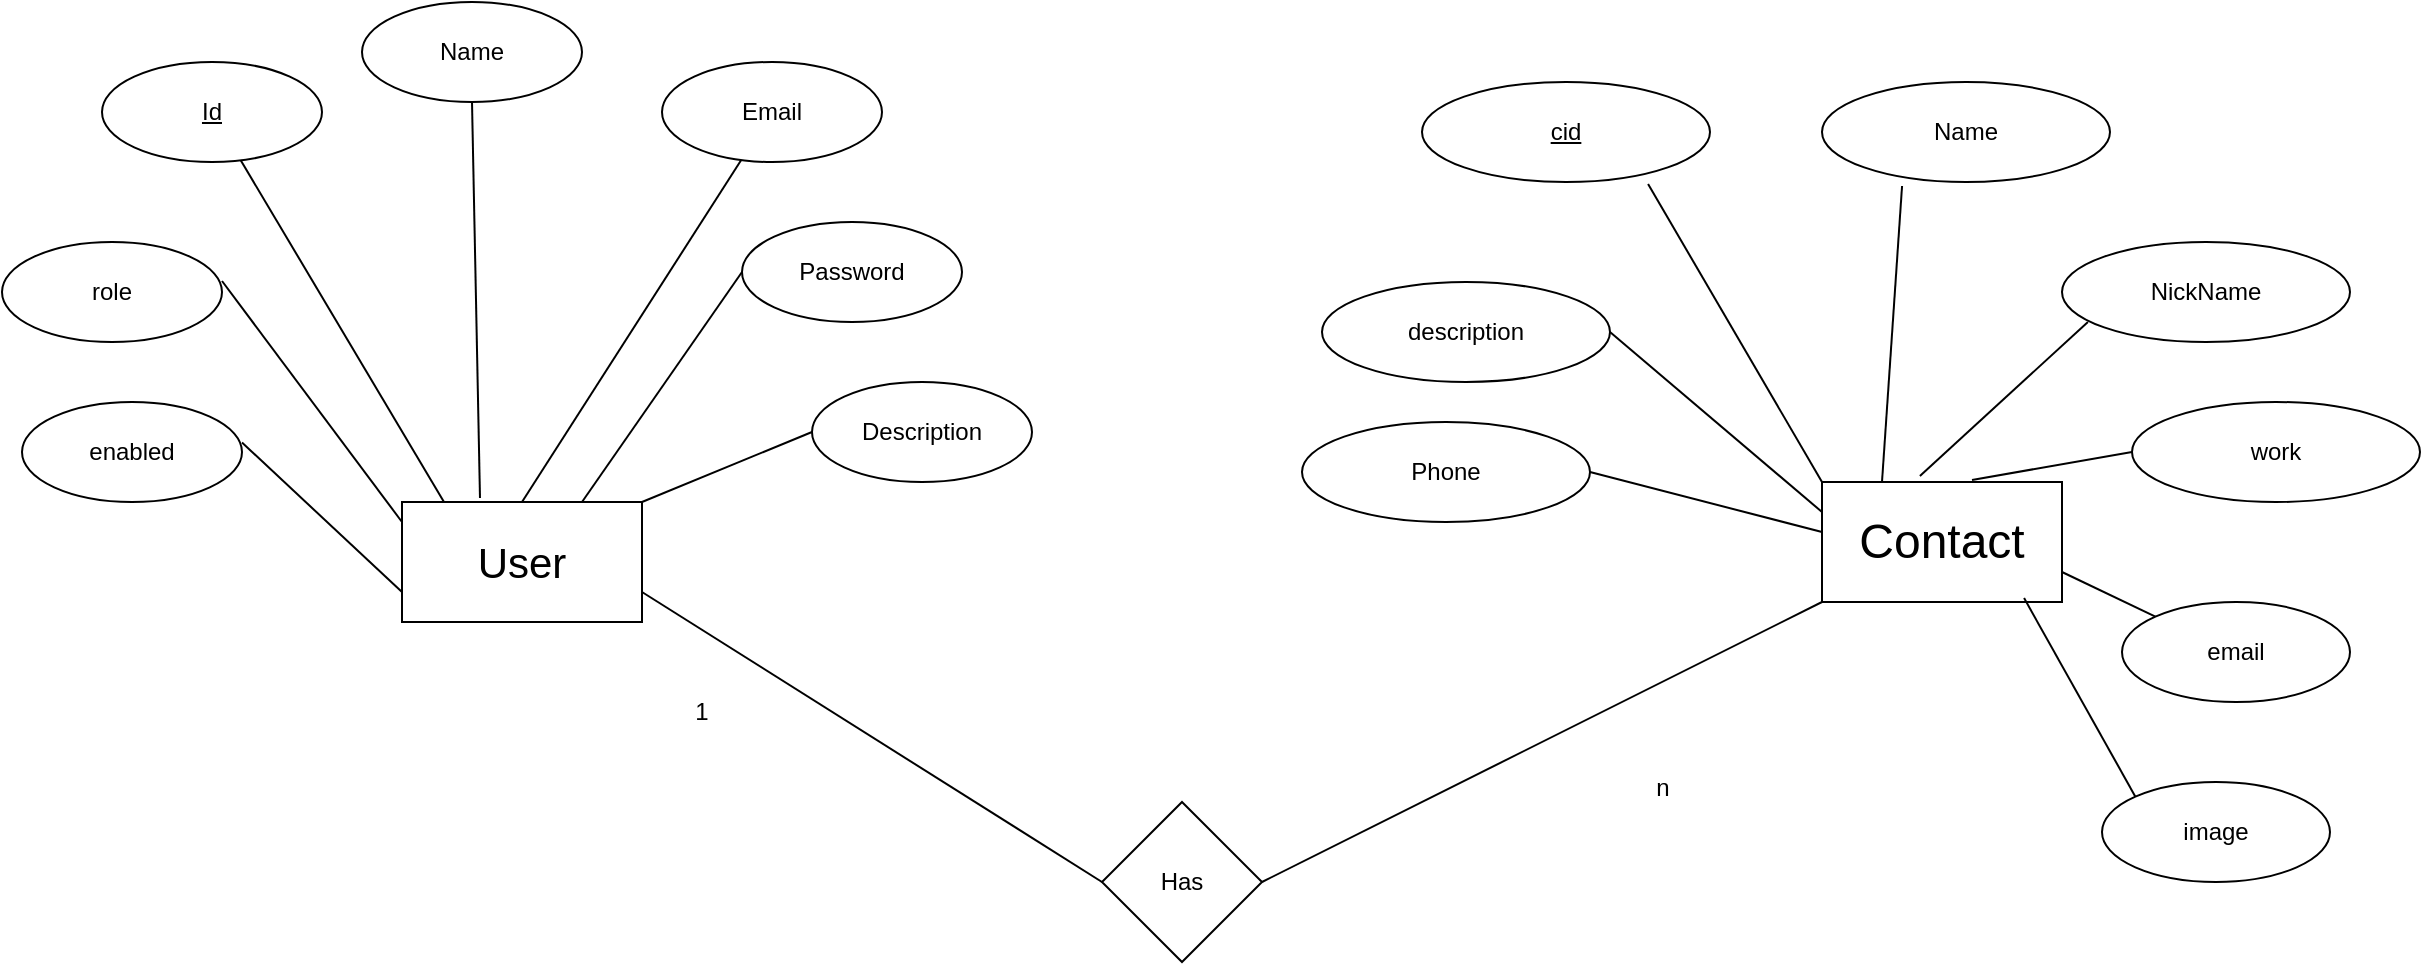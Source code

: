 <mxfile version="23.1.3" type="device">
  <diagram name="Page-1" id="l9skwRj4aN-c2F6VNhR4">
    <mxGraphModel dx="2284" dy="738" grid="1" gridSize="10" guides="1" tooltips="1" connect="1" arrows="1" fold="1" page="1" pageScale="1" pageWidth="850" pageHeight="1100" math="0" shadow="0">
      <root>
        <mxCell id="0" />
        <mxCell id="1" parent="0" />
        <mxCell id="P316yzqodgfWiT0RlaoM-1" value="&lt;font style=&quot;font-size: 21px;&quot;&gt;User&lt;/font&gt;" style="rounded=0;whiteSpace=wrap;html=1;" vertex="1" parent="1">
          <mxGeometry x="110" y="340" width="120" height="60" as="geometry" />
        </mxCell>
        <mxCell id="P316yzqodgfWiT0RlaoM-2" value="&lt;font style=&quot;font-size: 24px;&quot;&gt;Contact&lt;/font&gt;" style="rounded=0;whiteSpace=wrap;html=1;" vertex="1" parent="1">
          <mxGeometry x="820" y="330" width="120" height="60" as="geometry" />
        </mxCell>
        <mxCell id="P316yzqodgfWiT0RlaoM-4" value="&lt;u&gt;Id&lt;/u&gt;" style="ellipse;whiteSpace=wrap;html=1;" vertex="1" parent="1">
          <mxGeometry x="-40" y="120" width="110" height="50" as="geometry" />
        </mxCell>
        <mxCell id="P316yzqodgfWiT0RlaoM-5" value="role" style="ellipse;whiteSpace=wrap;html=1;" vertex="1" parent="1">
          <mxGeometry x="-90" y="210" width="110" height="50" as="geometry" />
        </mxCell>
        <mxCell id="P316yzqodgfWiT0RlaoM-7" value="Name" style="ellipse;whiteSpace=wrap;html=1;" vertex="1" parent="1">
          <mxGeometry x="90" y="90" width="110" height="50" as="geometry" />
        </mxCell>
        <mxCell id="P316yzqodgfWiT0RlaoM-8" value="Email" style="ellipse;whiteSpace=wrap;html=1;" vertex="1" parent="1">
          <mxGeometry x="240" y="120" width="110" height="50" as="geometry" />
        </mxCell>
        <mxCell id="P316yzqodgfWiT0RlaoM-9" value="Password" style="ellipse;whiteSpace=wrap;html=1;" vertex="1" parent="1">
          <mxGeometry x="280" y="200" width="110" height="50" as="geometry" />
        </mxCell>
        <mxCell id="P316yzqodgfWiT0RlaoM-10" value="Description" style="ellipse;whiteSpace=wrap;html=1;" vertex="1" parent="1">
          <mxGeometry x="315" y="280" width="110" height="50" as="geometry" />
        </mxCell>
        <mxCell id="P316yzqodgfWiT0RlaoM-11" value="enabled" style="ellipse;whiteSpace=wrap;html=1;" vertex="1" parent="1">
          <mxGeometry x="-80" y="290" width="110" height="50" as="geometry" />
        </mxCell>
        <mxCell id="P316yzqodgfWiT0RlaoM-12" value="" style="endArrow=none;html=1;rounded=0;entryX=0.5;entryY=1;entryDx=0;entryDy=0;exitX=0.325;exitY=-0.033;exitDx=0;exitDy=0;exitPerimeter=0;" edge="1" parent="1" source="P316yzqodgfWiT0RlaoM-1" target="P316yzqodgfWiT0RlaoM-7">
          <mxGeometry width="50" height="50" relative="1" as="geometry">
            <mxPoint x="340" y="310" as="sourcePoint" />
            <mxPoint x="390" y="260" as="targetPoint" />
          </mxGeometry>
        </mxCell>
        <mxCell id="P316yzqodgfWiT0RlaoM-13" value="" style="endArrow=none;html=1;rounded=0;exitX=0.175;exitY=0;exitDx=0;exitDy=0;exitPerimeter=0;" edge="1" parent="1" source="P316yzqodgfWiT0RlaoM-1" target="P316yzqodgfWiT0RlaoM-4">
          <mxGeometry width="50" height="50" relative="1" as="geometry">
            <mxPoint x="143" y="348" as="sourcePoint" />
            <mxPoint x="155" y="150" as="targetPoint" />
          </mxGeometry>
        </mxCell>
        <mxCell id="P316yzqodgfWiT0RlaoM-14" value="" style="endArrow=none;html=1;rounded=0;" edge="1" parent="1">
          <mxGeometry width="50" height="50" relative="1" as="geometry">
            <mxPoint x="110" y="350" as="sourcePoint" />
            <mxPoint x="20" y="229.5" as="targetPoint" />
          </mxGeometry>
        </mxCell>
        <mxCell id="P316yzqodgfWiT0RlaoM-15" value="" style="endArrow=none;html=1;rounded=0;exitX=0;exitY=0.75;exitDx=0;exitDy=0;" edge="1" parent="1" source="P316yzqodgfWiT0RlaoM-1">
          <mxGeometry width="50" height="50" relative="1" as="geometry">
            <mxPoint x="117" y="429.75" as="sourcePoint" />
            <mxPoint x="30" y="310.25" as="targetPoint" />
          </mxGeometry>
        </mxCell>
        <mxCell id="P316yzqodgfWiT0RlaoM-18" value="" style="endArrow=none;html=1;rounded=0;exitX=0.5;exitY=0;exitDx=0;exitDy=0;" edge="1" parent="1" source="P316yzqodgfWiT0RlaoM-1" target="P316yzqodgfWiT0RlaoM-8">
          <mxGeometry width="50" height="50" relative="1" as="geometry">
            <mxPoint x="159" y="348" as="sourcePoint" />
            <mxPoint x="155" y="150" as="targetPoint" />
          </mxGeometry>
        </mxCell>
        <mxCell id="P316yzqodgfWiT0RlaoM-19" value="" style="endArrow=none;html=1;rounded=0;exitX=0.75;exitY=0;exitDx=0;exitDy=0;entryX=0;entryY=0.5;entryDx=0;entryDy=0;" edge="1" parent="1" source="P316yzqodgfWiT0RlaoM-1" target="P316yzqodgfWiT0RlaoM-9">
          <mxGeometry width="50" height="50" relative="1" as="geometry">
            <mxPoint x="180" y="350" as="sourcePoint" />
            <mxPoint x="290" y="179" as="targetPoint" />
          </mxGeometry>
        </mxCell>
        <mxCell id="P316yzqodgfWiT0RlaoM-20" value="" style="endArrow=none;html=1;rounded=0;exitX=1;exitY=0;exitDx=0;exitDy=0;entryX=0;entryY=0.5;entryDx=0;entryDy=0;" edge="1" parent="1" source="P316yzqodgfWiT0RlaoM-1" target="P316yzqodgfWiT0RlaoM-10">
          <mxGeometry width="50" height="50" relative="1" as="geometry">
            <mxPoint x="210" y="350" as="sourcePoint" />
            <mxPoint x="290" y="235" as="targetPoint" />
          </mxGeometry>
        </mxCell>
        <mxCell id="P316yzqodgfWiT0RlaoM-27" value="&lt;u&gt;cid&lt;/u&gt;" style="ellipse;whiteSpace=wrap;html=1;" vertex="1" parent="1">
          <mxGeometry x="620" y="130" width="144" height="50" as="geometry" />
        </mxCell>
        <mxCell id="P316yzqodgfWiT0RlaoM-28" value="description" style="ellipse;whiteSpace=wrap;html=1;" vertex="1" parent="1">
          <mxGeometry x="570" y="230" width="144" height="50" as="geometry" />
        </mxCell>
        <mxCell id="P316yzqodgfWiT0RlaoM-29" value="Name" style="ellipse;whiteSpace=wrap;html=1;" vertex="1" parent="1">
          <mxGeometry x="820" y="130" width="144" height="50" as="geometry" />
        </mxCell>
        <mxCell id="P316yzqodgfWiT0RlaoM-30" value="NickName" style="ellipse;whiteSpace=wrap;html=1;" vertex="1" parent="1">
          <mxGeometry x="940" y="210" width="144" height="50" as="geometry" />
        </mxCell>
        <mxCell id="P316yzqodgfWiT0RlaoM-31" value="work" style="ellipse;whiteSpace=wrap;html=1;" vertex="1" parent="1">
          <mxGeometry x="975" y="290" width="144" height="50" as="geometry" />
        </mxCell>
        <mxCell id="P316yzqodgfWiT0RlaoM-32" value="Phone" style="ellipse;whiteSpace=wrap;html=1;" vertex="1" parent="1">
          <mxGeometry x="560" y="300" width="144" height="50" as="geometry" />
        </mxCell>
        <mxCell id="P316yzqodgfWiT0RlaoM-33" value="email" style="ellipse;whiteSpace=wrap;html=1;" vertex="1" parent="1">
          <mxGeometry x="970" y="390" width="114" height="50" as="geometry" />
        </mxCell>
        <mxCell id="P316yzqodgfWiT0RlaoM-34" value="image" style="ellipse;whiteSpace=wrap;html=1;" vertex="1" parent="1">
          <mxGeometry x="960" y="480" width="114" height="50" as="geometry" />
        </mxCell>
        <mxCell id="P316yzqodgfWiT0RlaoM-35" value="" style="endArrow=none;html=1;rounded=0;entryX=0.278;entryY=1.04;entryDx=0;entryDy=0;entryPerimeter=0;exitX=0.25;exitY=0;exitDx=0;exitDy=0;" edge="1" parent="1" source="P316yzqodgfWiT0RlaoM-2" target="P316yzqodgfWiT0RlaoM-29">
          <mxGeometry width="50" height="50" relative="1" as="geometry">
            <mxPoint x="340" y="310" as="sourcePoint" />
            <mxPoint x="390" y="260" as="targetPoint" />
          </mxGeometry>
        </mxCell>
        <mxCell id="P316yzqodgfWiT0RlaoM-36" value="" style="endArrow=none;html=1;rounded=0;entryX=0.09;entryY=0.8;entryDx=0;entryDy=0;entryPerimeter=0;exitX=0.408;exitY=-0.05;exitDx=0;exitDy=0;exitPerimeter=0;" edge="1" parent="1" source="P316yzqodgfWiT0RlaoM-2" target="P316yzqodgfWiT0RlaoM-30">
          <mxGeometry width="50" height="50" relative="1" as="geometry">
            <mxPoint x="860" y="340" as="sourcePoint" />
            <mxPoint x="870" y="192" as="targetPoint" />
          </mxGeometry>
        </mxCell>
        <mxCell id="P316yzqodgfWiT0RlaoM-37" value="" style="endArrow=none;html=1;rounded=0;entryX=0;entryY=0.5;entryDx=0;entryDy=0;exitX=0.625;exitY=-0.017;exitDx=0;exitDy=0;exitPerimeter=0;" edge="1" parent="1" source="P316yzqodgfWiT0RlaoM-2" target="P316yzqodgfWiT0RlaoM-31">
          <mxGeometry width="50" height="50" relative="1" as="geometry">
            <mxPoint x="879" y="337" as="sourcePoint" />
            <mxPoint x="963" y="260" as="targetPoint" />
          </mxGeometry>
        </mxCell>
        <mxCell id="P316yzqodgfWiT0RlaoM-38" value="" style="endArrow=none;html=1;rounded=0;entryX=0;entryY=0;entryDx=0;entryDy=0;exitX=1;exitY=0.75;exitDx=0;exitDy=0;" edge="1" parent="1" source="P316yzqodgfWiT0RlaoM-2" target="P316yzqodgfWiT0RlaoM-33">
          <mxGeometry width="50" height="50" relative="1" as="geometry">
            <mxPoint x="905" y="339" as="sourcePoint" />
            <mxPoint x="985" y="325" as="targetPoint" />
          </mxGeometry>
        </mxCell>
        <mxCell id="P316yzqodgfWiT0RlaoM-39" value="" style="endArrow=none;html=1;rounded=0;entryX=0;entryY=0;entryDx=0;entryDy=0;exitX=0.842;exitY=0.967;exitDx=0;exitDy=0;exitPerimeter=0;" edge="1" parent="1" source="P316yzqodgfWiT0RlaoM-2" target="P316yzqodgfWiT0RlaoM-34">
          <mxGeometry width="50" height="50" relative="1" as="geometry">
            <mxPoint x="950" y="385" as="sourcePoint" />
            <mxPoint x="997" y="407" as="targetPoint" />
          </mxGeometry>
        </mxCell>
        <mxCell id="P316yzqodgfWiT0RlaoM-40" value="" style="endArrow=none;html=1;rounded=0;entryX=0;entryY=0;entryDx=0;entryDy=0;exitX=0.785;exitY=1.02;exitDx=0;exitDy=0;exitPerimeter=0;" edge="1" parent="1" source="P316yzqodgfWiT0RlaoM-27" target="P316yzqodgfWiT0RlaoM-2">
          <mxGeometry width="50" height="50" relative="1" as="geometry">
            <mxPoint x="931" y="398" as="sourcePoint" />
            <mxPoint x="987" y="497" as="targetPoint" />
          </mxGeometry>
        </mxCell>
        <mxCell id="P316yzqodgfWiT0RlaoM-41" value="" style="endArrow=none;html=1;rounded=0;entryX=0;entryY=0.25;entryDx=0;entryDy=0;exitX=1;exitY=0.5;exitDx=0;exitDy=0;" edge="1" parent="1" source="P316yzqodgfWiT0RlaoM-28" target="P316yzqodgfWiT0RlaoM-2">
          <mxGeometry width="50" height="50" relative="1" as="geometry">
            <mxPoint x="740" y="210" as="sourcePoint" />
            <mxPoint x="830" y="340" as="targetPoint" />
          </mxGeometry>
        </mxCell>
        <mxCell id="P316yzqodgfWiT0RlaoM-42" value="" style="endArrow=none;html=1;rounded=0;exitX=1;exitY=0.5;exitDx=0;exitDy=0;" edge="1" parent="1" source="P316yzqodgfWiT0RlaoM-32">
          <mxGeometry width="50" height="50" relative="1" as="geometry">
            <mxPoint x="724" y="265" as="sourcePoint" />
            <mxPoint x="820" y="355" as="targetPoint" />
          </mxGeometry>
        </mxCell>
        <mxCell id="P316yzqodgfWiT0RlaoM-43" value="Has" style="rhombus;whiteSpace=wrap;html=1;" vertex="1" parent="1">
          <mxGeometry x="460" y="490" width="80" height="80" as="geometry" />
        </mxCell>
        <mxCell id="P316yzqodgfWiT0RlaoM-44" value="" style="endArrow=none;html=1;rounded=0;entryX=0;entryY=0.5;entryDx=0;entryDy=0;exitX=1;exitY=0.75;exitDx=0;exitDy=0;" edge="1" parent="1" source="P316yzqodgfWiT0RlaoM-1" target="P316yzqodgfWiT0RlaoM-43">
          <mxGeometry width="50" height="50" relative="1" as="geometry">
            <mxPoint x="340" y="310" as="sourcePoint" />
            <mxPoint x="390" y="260" as="targetPoint" />
          </mxGeometry>
        </mxCell>
        <mxCell id="P316yzqodgfWiT0RlaoM-45" value="" style="endArrow=none;html=1;rounded=0;entryX=1;entryY=0.5;entryDx=0;entryDy=0;exitX=0;exitY=1;exitDx=0;exitDy=0;" edge="1" parent="1" source="P316yzqodgfWiT0RlaoM-2" target="P316yzqodgfWiT0RlaoM-43">
          <mxGeometry width="50" height="50" relative="1" as="geometry">
            <mxPoint x="240" y="395" as="sourcePoint" />
            <mxPoint x="470" y="540" as="targetPoint" />
          </mxGeometry>
        </mxCell>
        <mxCell id="P316yzqodgfWiT0RlaoM-46" value="1" style="text;html=1;align=center;verticalAlign=middle;whiteSpace=wrap;rounded=0;" vertex="1" parent="1">
          <mxGeometry x="230" y="430" width="60" height="30" as="geometry" />
        </mxCell>
        <mxCell id="P316yzqodgfWiT0RlaoM-47" value="n" style="text;html=1;align=center;verticalAlign=middle;resizable=0;points=[];autosize=1;strokeColor=none;fillColor=none;" vertex="1" parent="1">
          <mxGeometry x="725" y="468" width="30" height="30" as="geometry" />
        </mxCell>
      </root>
    </mxGraphModel>
  </diagram>
</mxfile>
